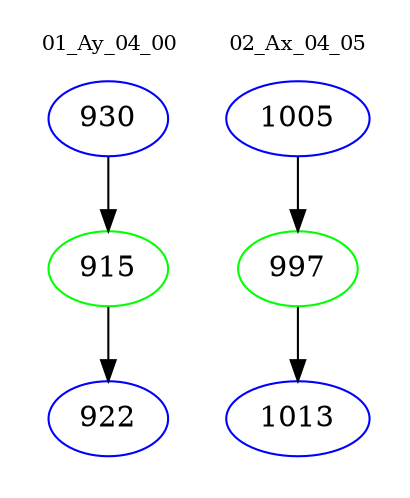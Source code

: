 digraph{
subgraph cluster_0 {
color = white
label = "01_Ay_04_00";
fontsize=10;
T0_930 [label="930", color="blue"]
T0_930 -> T0_915 [color="black"]
T0_915 [label="915", color="green"]
T0_915 -> T0_922 [color="black"]
T0_922 [label="922", color="blue"]
}
subgraph cluster_1 {
color = white
label = "02_Ax_04_05";
fontsize=10;
T1_1005 [label="1005", color="blue"]
T1_1005 -> T1_997 [color="black"]
T1_997 [label="997", color="green"]
T1_997 -> T1_1013 [color="black"]
T1_1013 [label="1013", color="blue"]
}
}
